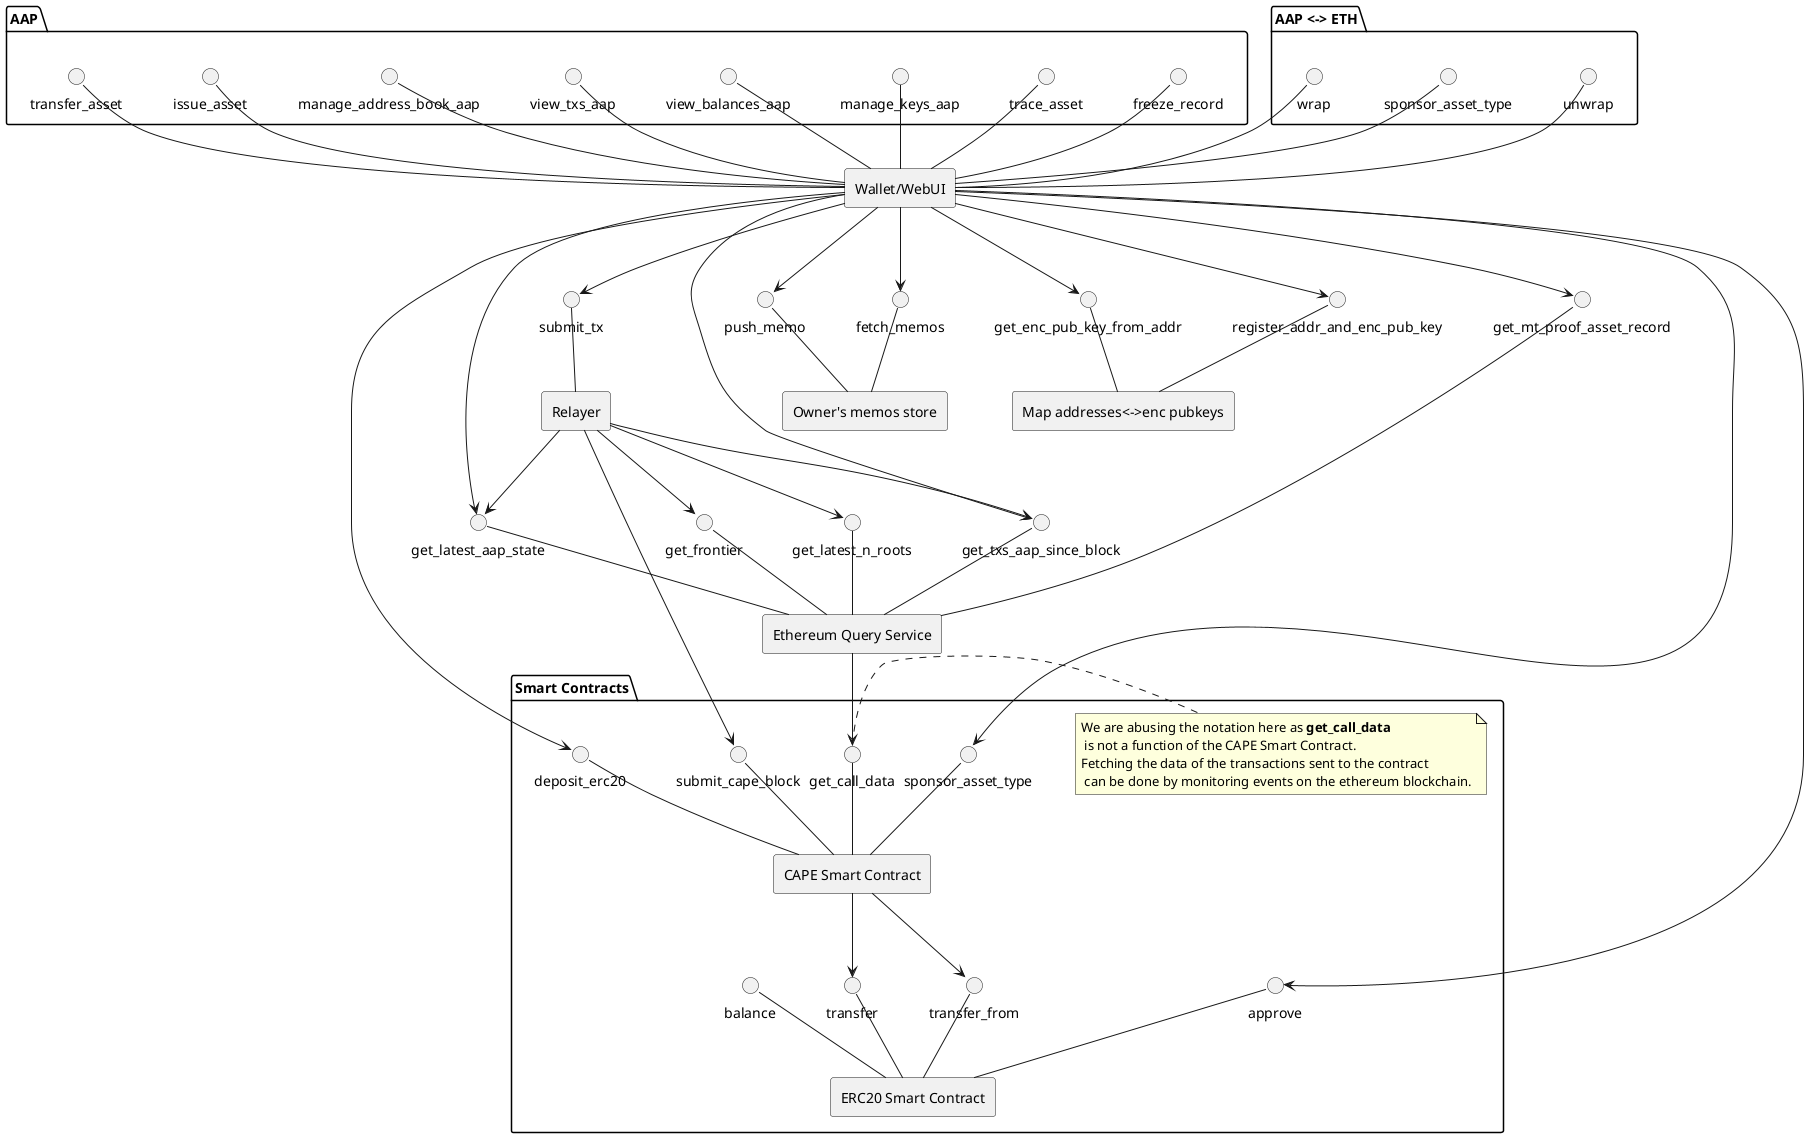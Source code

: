@startuml
skinparam componentStyle rectangle

component "Wallet/WebUI" as UI


package "AAP" {
    issue_asset -down- UI
    transfer_asset -down- UI
    freeze_record -down- UI
    trace_asset -down- UI
    manage_keys_aap -down- UI
    view_balances_aap -down- UI
    view_txs_aap -down- UI
    manage_address_book_aap -down- UI
}
package "AAP <-> ETH" {
    sponsor_asset_type -down- UI
    wrap -down- UI
    unwrap -down- UI
}


[Relayer]
interface submit_tx
submit_tx -down- Relayer

[Ethereum Query Service] as QS
interface get_mt_proof_asset_record
interface get_frontier
interface get_txs_aap_since_block
interface get_latest_aap_state
get_txs_aap_since_block -down- QS
get_frontier -down- QS
get_mt_proof_asset_record -down- QS
get_latest_n_roots -down- QS
get_latest_aap_state -down- QS

' [Ethereum Access Provider] as EAP

[Owner's memos store] as OMS
interface fetch_memos
interface push_memo
fetch_memos -down- OMS
push_memo -down- OMS


[Map addresses<->enc pubkeys] as MAPADDRENC
interface register_addr_and_enc_pub_key
interface get_enc_pub_key_from_addr
register_addr_and_enc_pub_key -down- MAPADDRENC
get_enc_pub_key_from_addr -down- MAPADDRENC

Package "Smart Contracts" {

    [CAPE Smart Contract] as CAPESC
    interface submit_cape_block
    interface "sponsor_asset_type" as sponsor_asset_type_cape
    interface get_call_data
    note right: We are abusing the notation here as <b>get_call_data</b> \n is not a function of the CAPE Smart Contract. \nFetching the data of the transactions sent to the contract \n can be done by monitoring events on the ethereum blockchain.
    interface deposit_erc20
    submit_cape_block -down- CAPESC
    sponsor_asset_type_cape -down- CAPESC
    get_call_data -down- CAPESC
    deposit_erc20 -down- CAPESC

    [ERC20 Smart Contract] as ERC20
    interface approve
    interface transfer_from
    interface transfer
    interface balance

    approve -down- ERC20
    transfer -down- ERC20
    balance -down- ERC20
    transfer_from -down- ERC20

}

Relayer -down-> submit_cape_block
Relayer -down-> get_txs_aap_since_block
Relayer -down-> get_latest_n_roots
Relayer -down-> get_frontier
Relayer -down-> get_latest_aap_state

CAPESC -down-> transfer_from
CAPESC -down-> transfer

UI -down-> fetch_memos
UI -down-> submit_tx
UI -down-> sponsor_asset_type_cape
UI -down-> push_memo
UI -down-> deposit_erc20
UI -down-> approve
UI -down-> get_mt_proof_asset_record
UI -down-> get_txs_aap_since_block
UI -down-> register_addr_and_enc_pub_key
UI -down-> get_enc_pub_key_from_addr
UI -down-> get_latest_aap_state
QS -down-> get_call_data

@enduml
